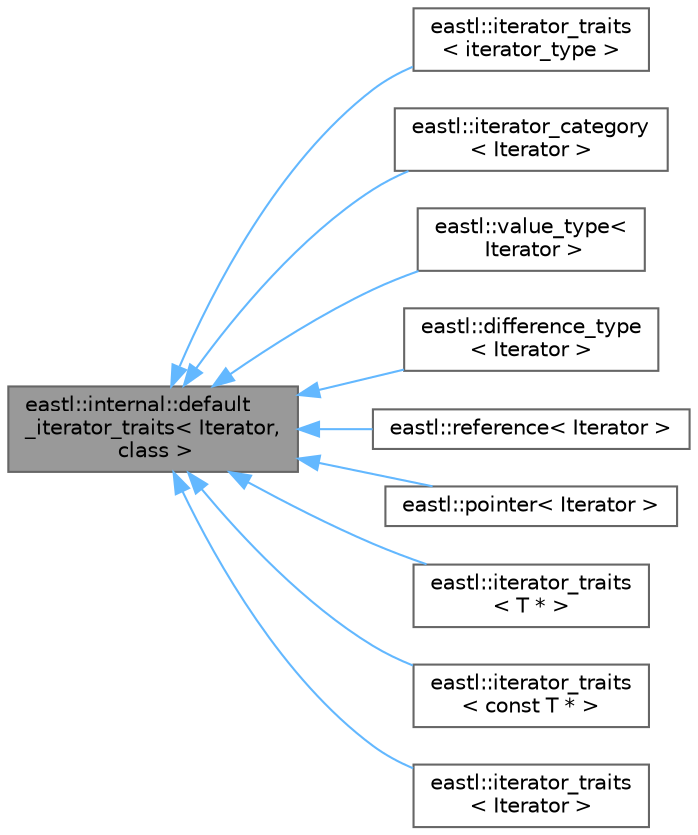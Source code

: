 digraph "eastl::internal::default_iterator_traits&lt; Iterator, class &gt;"
{
 // LATEX_PDF_SIZE
  bgcolor="transparent";
  edge [fontname=Helvetica,fontsize=10,labelfontname=Helvetica,labelfontsize=10];
  node [fontname=Helvetica,fontsize=10,shape=box,height=0.2,width=0.4];
  rankdir="LR";
  Node1 [id="Node000001",label="eastl::internal::default\l_iterator_traits\< Iterator,\l class \>",height=0.2,width=0.4,color="gray40", fillcolor="grey60", style="filled", fontcolor="black",tooltip=" "];
  Node1 -> Node2 [id="edge1_Node000001_Node000002",dir="back",color="steelblue1",style="solid",tooltip=" "];
  Node2 [id="Node000002",label="eastl::iterator_traits\l\< iterator_type \>",height=0.2,width=0.4,color="gray40", fillcolor="white", style="filled",URL="$structeastl_1_1iterator__traits.html",tooltip=" "];
  Node1 -> Node3 [id="edge2_Node000001_Node000003",dir="back",color="steelblue1",style="solid",tooltip=" "];
  Node3 [id="Node000003",label="eastl::iterator_category\l\< Iterator \>",height=0.2,width=0.4,color="gray40", fillcolor="white", style="filled",URL="$structeastl_1_1iterator__traits.html",tooltip=" "];
  Node1 -> Node4 [id="edge3_Node000001_Node000004",dir="back",color="steelblue1",style="solid",tooltip=" "];
  Node4 [id="Node000004",label="eastl::value_type\<\l Iterator \>",height=0.2,width=0.4,color="gray40", fillcolor="white", style="filled",URL="$structeastl_1_1iterator__traits.html",tooltip=" "];
  Node1 -> Node5 [id="edge4_Node000001_Node000005",dir="back",color="steelblue1",style="solid",tooltip=" "];
  Node5 [id="Node000005",label="eastl::difference_type\l\< Iterator \>",height=0.2,width=0.4,color="gray40", fillcolor="white", style="filled",URL="$structeastl_1_1iterator__traits.html",tooltip=" "];
  Node1 -> Node6 [id="edge5_Node000001_Node000006",dir="back",color="steelblue1",style="solid",tooltip=" "];
  Node6 [id="Node000006",label="eastl::reference\< Iterator \>",height=0.2,width=0.4,color="gray40", fillcolor="white", style="filled",URL="$structeastl_1_1iterator__traits.html",tooltip=" "];
  Node1 -> Node7 [id="edge6_Node000001_Node000007",dir="back",color="steelblue1",style="solid",tooltip=" "];
  Node7 [id="Node000007",label="eastl::pointer\< Iterator \>",height=0.2,width=0.4,color="gray40", fillcolor="white", style="filled",URL="$structeastl_1_1iterator__traits.html",tooltip=" "];
  Node1 -> Node8 [id="edge7_Node000001_Node000008",dir="back",color="steelblue1",style="solid",tooltip=" "];
  Node8 [id="Node000008",label="eastl::iterator_traits\l\< T * \>",height=0.2,width=0.4,color="gray40", fillcolor="white", style="filled",URL="$structeastl_1_1iterator__traits_3_01_t_01_5_01_4.html",tooltip=" "];
  Node1 -> Node9 [id="edge8_Node000001_Node000009",dir="back",color="steelblue1",style="solid",tooltip=" "];
  Node9 [id="Node000009",label="eastl::iterator_traits\l\< const T * \>",height=0.2,width=0.4,color="gray40", fillcolor="white", style="filled",URL="$structeastl_1_1iterator__traits_3_01const_01_t_01_5_01_4.html",tooltip=" "];
  Node1 -> Node10 [id="edge9_Node000001_Node000010",dir="back",color="steelblue1",style="solid",tooltip=" "];
  Node10 [id="Node000010",label="eastl::iterator_traits\l\< Iterator \>",height=0.2,width=0.4,color="gray40", fillcolor="white", style="filled",URL="$structeastl_1_1iterator__traits.html",tooltip=" "];
}
